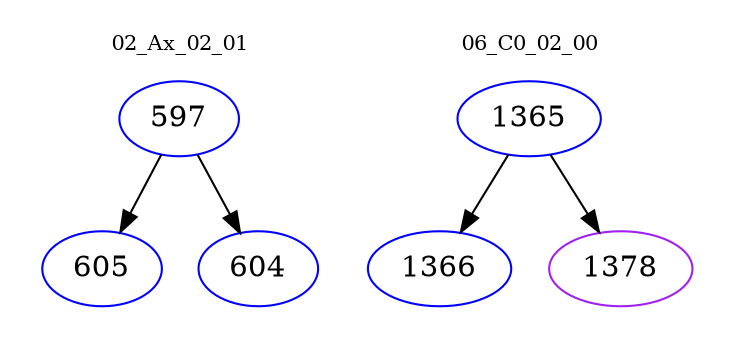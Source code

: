 digraph{
subgraph cluster_0 {
color = white
label = "02_Ax_02_01";
fontsize=10;
T0_597 [label="597", color="blue"]
T0_597 -> T0_605 [color="black"]
T0_605 [label="605", color="blue"]
T0_597 -> T0_604 [color="black"]
T0_604 [label="604", color="blue"]
}
subgraph cluster_1 {
color = white
label = "06_C0_02_00";
fontsize=10;
T1_1365 [label="1365", color="blue"]
T1_1365 -> T1_1366 [color="black"]
T1_1366 [label="1366", color="blue"]
T1_1365 -> T1_1378 [color="black"]
T1_1378 [label="1378", color="purple"]
}
}

